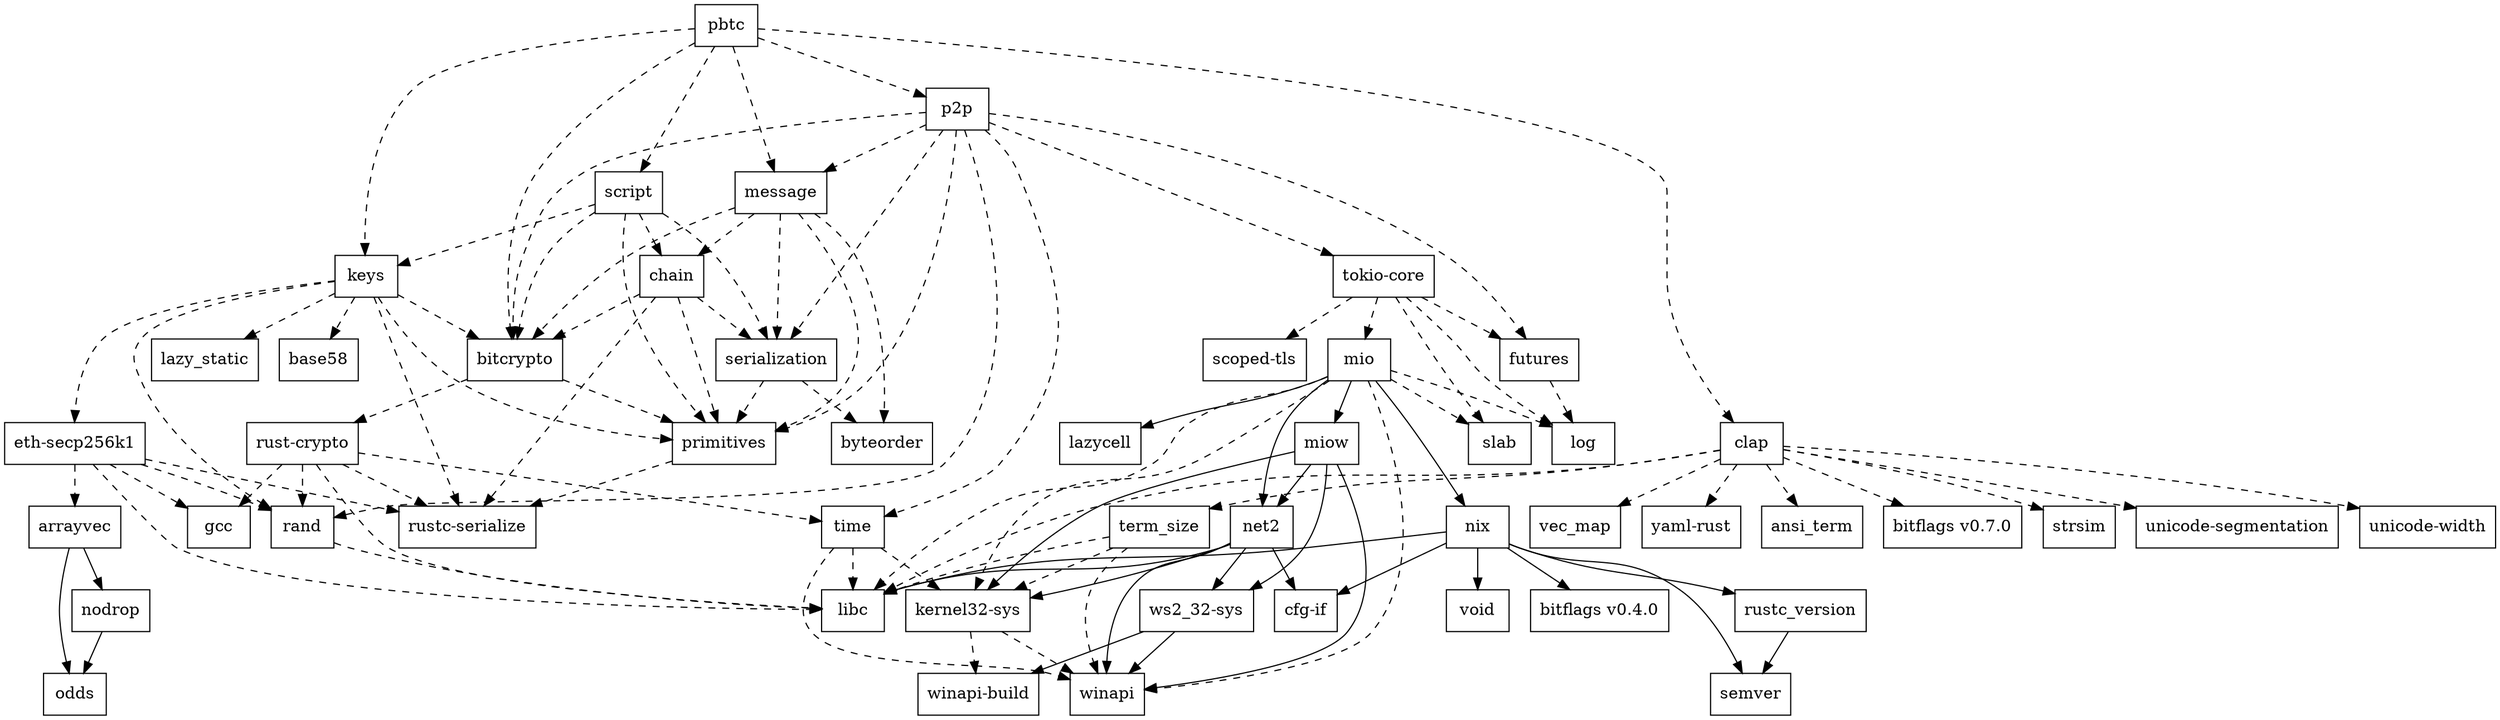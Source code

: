 digraph dependencies {
	N0[label="pbtc",shape=box];
	N1[label="bitcrypto",shape=box];
	N2[label="clap",shape=box];
	N3[label="keys",shape=box];
	N4[label="message",shape=box];
	N5[label="p2p",shape=box];
	N6[label="script",shape=box];
	N7[label="ansi_term",shape=box];
	N8[label="arrayvec",shape=box];
	N9[label="nodrop",shape=box];
	N10[label="odds",shape=box];
	N11[label="base58",shape=box];
	N12[label="primitives",shape=box];
	N13[label="rust-crypto",shape=box];
	N14[label="bitflags v0.4.0",shape=box];
	N15[label="bitflags v0.7.0",shape=box];
	N16[label="byteorder",shape=box];
	N17[label="cfg-if",shape=box];
	N18[label="chain",shape=box];
	N19[label="rustc-serialize",shape=box];
	N20[label="serialization",shape=box];
	N21[label="libc",shape=box];
	N22[label="strsim",shape=box];
	N23[label="term_size",shape=box];
	N24[label="unicode-segmentation",shape=box];
	N25[label="unicode-width",shape=box];
	N26[label="vec_map",shape=box];
	N27[label="yaml-rust",shape=box];
	N28[label="eth-secp256k1",shape=box];
	N29[label="gcc",shape=box];
	N30[label="rand",shape=box];
	N31[label="futures",shape=box];
	N32[label="log",shape=box];
	N33[label="kernel32-sys",shape=box];
	N34[label="winapi",shape=box];
	N35[label="winapi-build",shape=box];
	N36[label="lazy_static",shape=box];
	N37[label="lazycell",shape=box];
	N38[label="mio",shape=box];
	N39[label="miow",shape=box];
	N40[label="net2",shape=box];
	N41[label="nix",shape=box];
	N42[label="slab",shape=box];
	N43[label="ws2_32-sys",shape=box];
	N44[label="rustc_version",shape=box];
	N45[label="semver",shape=box];
	N46[label="void",shape=box];
	N47[label="time",shape=box];
	N48[label="tokio-core",shape=box];
	N49[label="scoped-tls",shape=box];
	N0 -> N1[label="",style=dashed];
	N0 -> N2[label="",style=dashed];
	N0 -> N3[label="",style=dashed];
	N0 -> N4[label="",style=dashed];
	N0 -> N5[label="",style=dashed];
	N0 -> N6[label="",style=dashed];
	N1 -> N12[label="",style=dashed];
	N1 -> N13[label="",style=dashed];
	N2 -> N7[label="",style=dashed];
	N2 -> N15[label="",style=dashed];
	N2 -> N21[label="",style=dashed];
	N2 -> N22[label="",style=dashed];
	N2 -> N23[label="",style=dashed];
	N2 -> N24[label="",style=dashed];
	N2 -> N25[label="",style=dashed];
	N2 -> N26[label="",style=dashed];
	N2 -> N27[label="",style=dashed];
	N3 -> N1[label="",style=dashed];
	N3 -> N11[label="",style=dashed];
	N3 -> N12[label="",style=dashed];
	N3 -> N19[label="",style=dashed];
	N3 -> N28[label="",style=dashed];
	N3 -> N30[label="",style=dashed];
	N3 -> N36[label="",style=dashed];
	N4 -> N1[label="",style=dashed];
	N4 -> N12[label="",style=dashed];
	N4 -> N16[label="",style=dashed];
	N4 -> N18[label="",style=dashed];
	N4 -> N20[label="",style=dashed];
	N5 -> N1[label="",style=dashed];
	N5 -> N4[label="",style=dashed];
	N5 -> N12[label="",style=dashed];
	N5 -> N20[label="",style=dashed];
	N5 -> N30[label="",style=dashed];
	N5 -> N31[label="",style=dashed];
	N5 -> N47[label="",style=dashed];
	N5 -> N48[label="",style=dashed];
	N6 -> N1[label="",style=dashed];
	N6 -> N3[label="",style=dashed];
	N6 -> N12[label="",style=dashed];
	N6 -> N18[label="",style=dashed];
	N6 -> N20[label="",style=dashed];
	N8 -> N9[label=""];
	N8 -> N10[label=""];
	N9 -> N10[label=""];
	N12 -> N19[label="",style=dashed];
	N13 -> N19[label="",style=dashed];
	N13 -> N21[label="",style=dashed];
	N13 -> N29[label="",style=dashed];
	N13 -> N30[label="",style=dashed];
	N13 -> N47[label="",style=dashed];
	N18 -> N1[label="",style=dashed];
	N18 -> N12[label="",style=dashed];
	N18 -> N19[label="",style=dashed];
	N18 -> N20[label="",style=dashed];
	N20 -> N12[label="",style=dashed];
	N20 -> N16[label="",style=dashed];
	N23 -> N21[label="",style=dashed];
	N23 -> N33[label="",style=dashed];
	N23 -> N34[label="",style=dashed];
	N28 -> N8[label="",style=dashed];
	N28 -> N19[label="",style=dashed];
	N28 -> N21[label="",style=dashed];
	N28 -> N29[label="",style=dashed];
	N28 -> N30[label="",style=dashed];
	N30 -> N21[label="",style=dashed];
	N31 -> N32[label="",style=dashed];
	N33 -> N34[label="",style=dashed];
	N33 -> N35[label="",style=dashed];
	N38 -> N21[label="",style=dashed];
	N38 -> N32[label="",style=dashed];
	N38 -> N33[label="",style=dashed];
	N38 -> N34[label="",style=dashed];
	N38 -> N37[label=""];
	N38 -> N39[label=""];
	N38 -> N40[label=""];
	N38 -> N41[label=""];
	N38 -> N42[label="",style=dashed];
	N39 -> N33[label=""];
	N39 -> N34[label=""];
	N39 -> N40[label=""];
	N39 -> N43[label=""];
	N40 -> N17[label=""];
	N40 -> N21[label=""];
	N40 -> N33[label=""];
	N40 -> N34[label=""];
	N40 -> N43[label=""];
	N41 -> N14[label=""];
	N41 -> N17[label=""];
	N41 -> N21[label=""];
	N41 -> N44[label=""];
	N41 -> N45[label=""];
	N41 -> N46[label=""];
	N43 -> N34[label=""];
	N43 -> N35[label=""];
	N44 -> N45[label=""];
	N47 -> N21[label="",style=dashed];
	N47 -> N33[label="",style=dashed];
	N47 -> N34[label="",style=dashed];
	N48 -> N31[label="",style=dashed];
	N48 -> N32[label="",style=dashed];
	N48 -> N38[label="",style=dashed];
	N48 -> N42[label="",style=dashed];
	N48 -> N49[label="",style=dashed];
}
